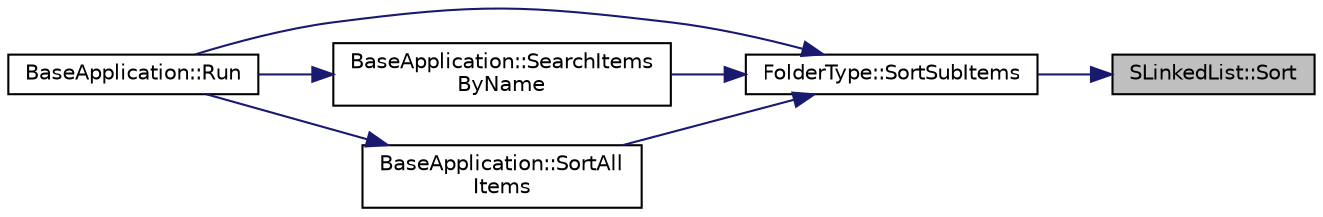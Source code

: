 digraph "SLinkedList::Sort"
{
 // LATEX_PDF_SIZE
  edge [fontname="Helvetica",fontsize="10",labelfontname="Helvetica",labelfontsize="10"];
  node [fontname="Helvetica",fontsize="10",shape=record];
  rankdir="RL";
  Node113 [label="SLinkedList::Sort",height=0.2,width=0.4,color="black", fillcolor="grey75", style="filled", fontcolor="black",tooltip="Sort item from this list."];
  Node113 -> Node114 [dir="back",color="midnightblue",fontsize="10",style="solid",fontname="Helvetica"];
  Node114 [label="FolderType::SortSubItems",height=0.2,width=0.4,color="black", fillcolor="white", style="filled",URL="$class_folder_type.html#a011460ae72d46ccbc2cf244351051c30",tooltip="Sort SubItem list."];
  Node114 -> Node115 [dir="back",color="midnightblue",fontsize="10",style="solid",fontname="Helvetica"];
  Node115 [label="BaseApplication::Run",height=0.2,width=0.4,color="black", fillcolor="white", style="filled",URL="$class_base_application.html#a8f2ce8add401a3b537f041df9f7ef978",tooltip="Program driver."];
  Node114 -> Node116 [dir="back",color="midnightblue",fontsize="10",style="solid",fontname="Helvetica"];
  Node116 [label="BaseApplication::SearchItems\lByName",height=0.2,width=0.4,color="black", fillcolor="white", style="filled",URL="$class_base_application.html#a151a0f325cc865e21364723891f82a7a",tooltip="Retrieve and Display all Items that contain the keword in all child path."];
  Node116 -> Node115 [dir="back",color="midnightblue",fontsize="10",style="solid",fontname="Helvetica"];
  Node114 -> Node117 [dir="back",color="midnightblue",fontsize="10",style="solid",fontname="Helvetica"];
  Node117 [label="BaseApplication::SortAll\lItems",height=0.2,width=0.4,color="black", fillcolor="white", style="filled",URL="$class_base_application.html#a724f6683cecf22b645fb68c98b55e1f8",tooltip="sort items in curret folder by value criteria."];
  Node117 -> Node115 [dir="back",color="midnightblue",fontsize="10",style="solid",fontname="Helvetica"];
}
